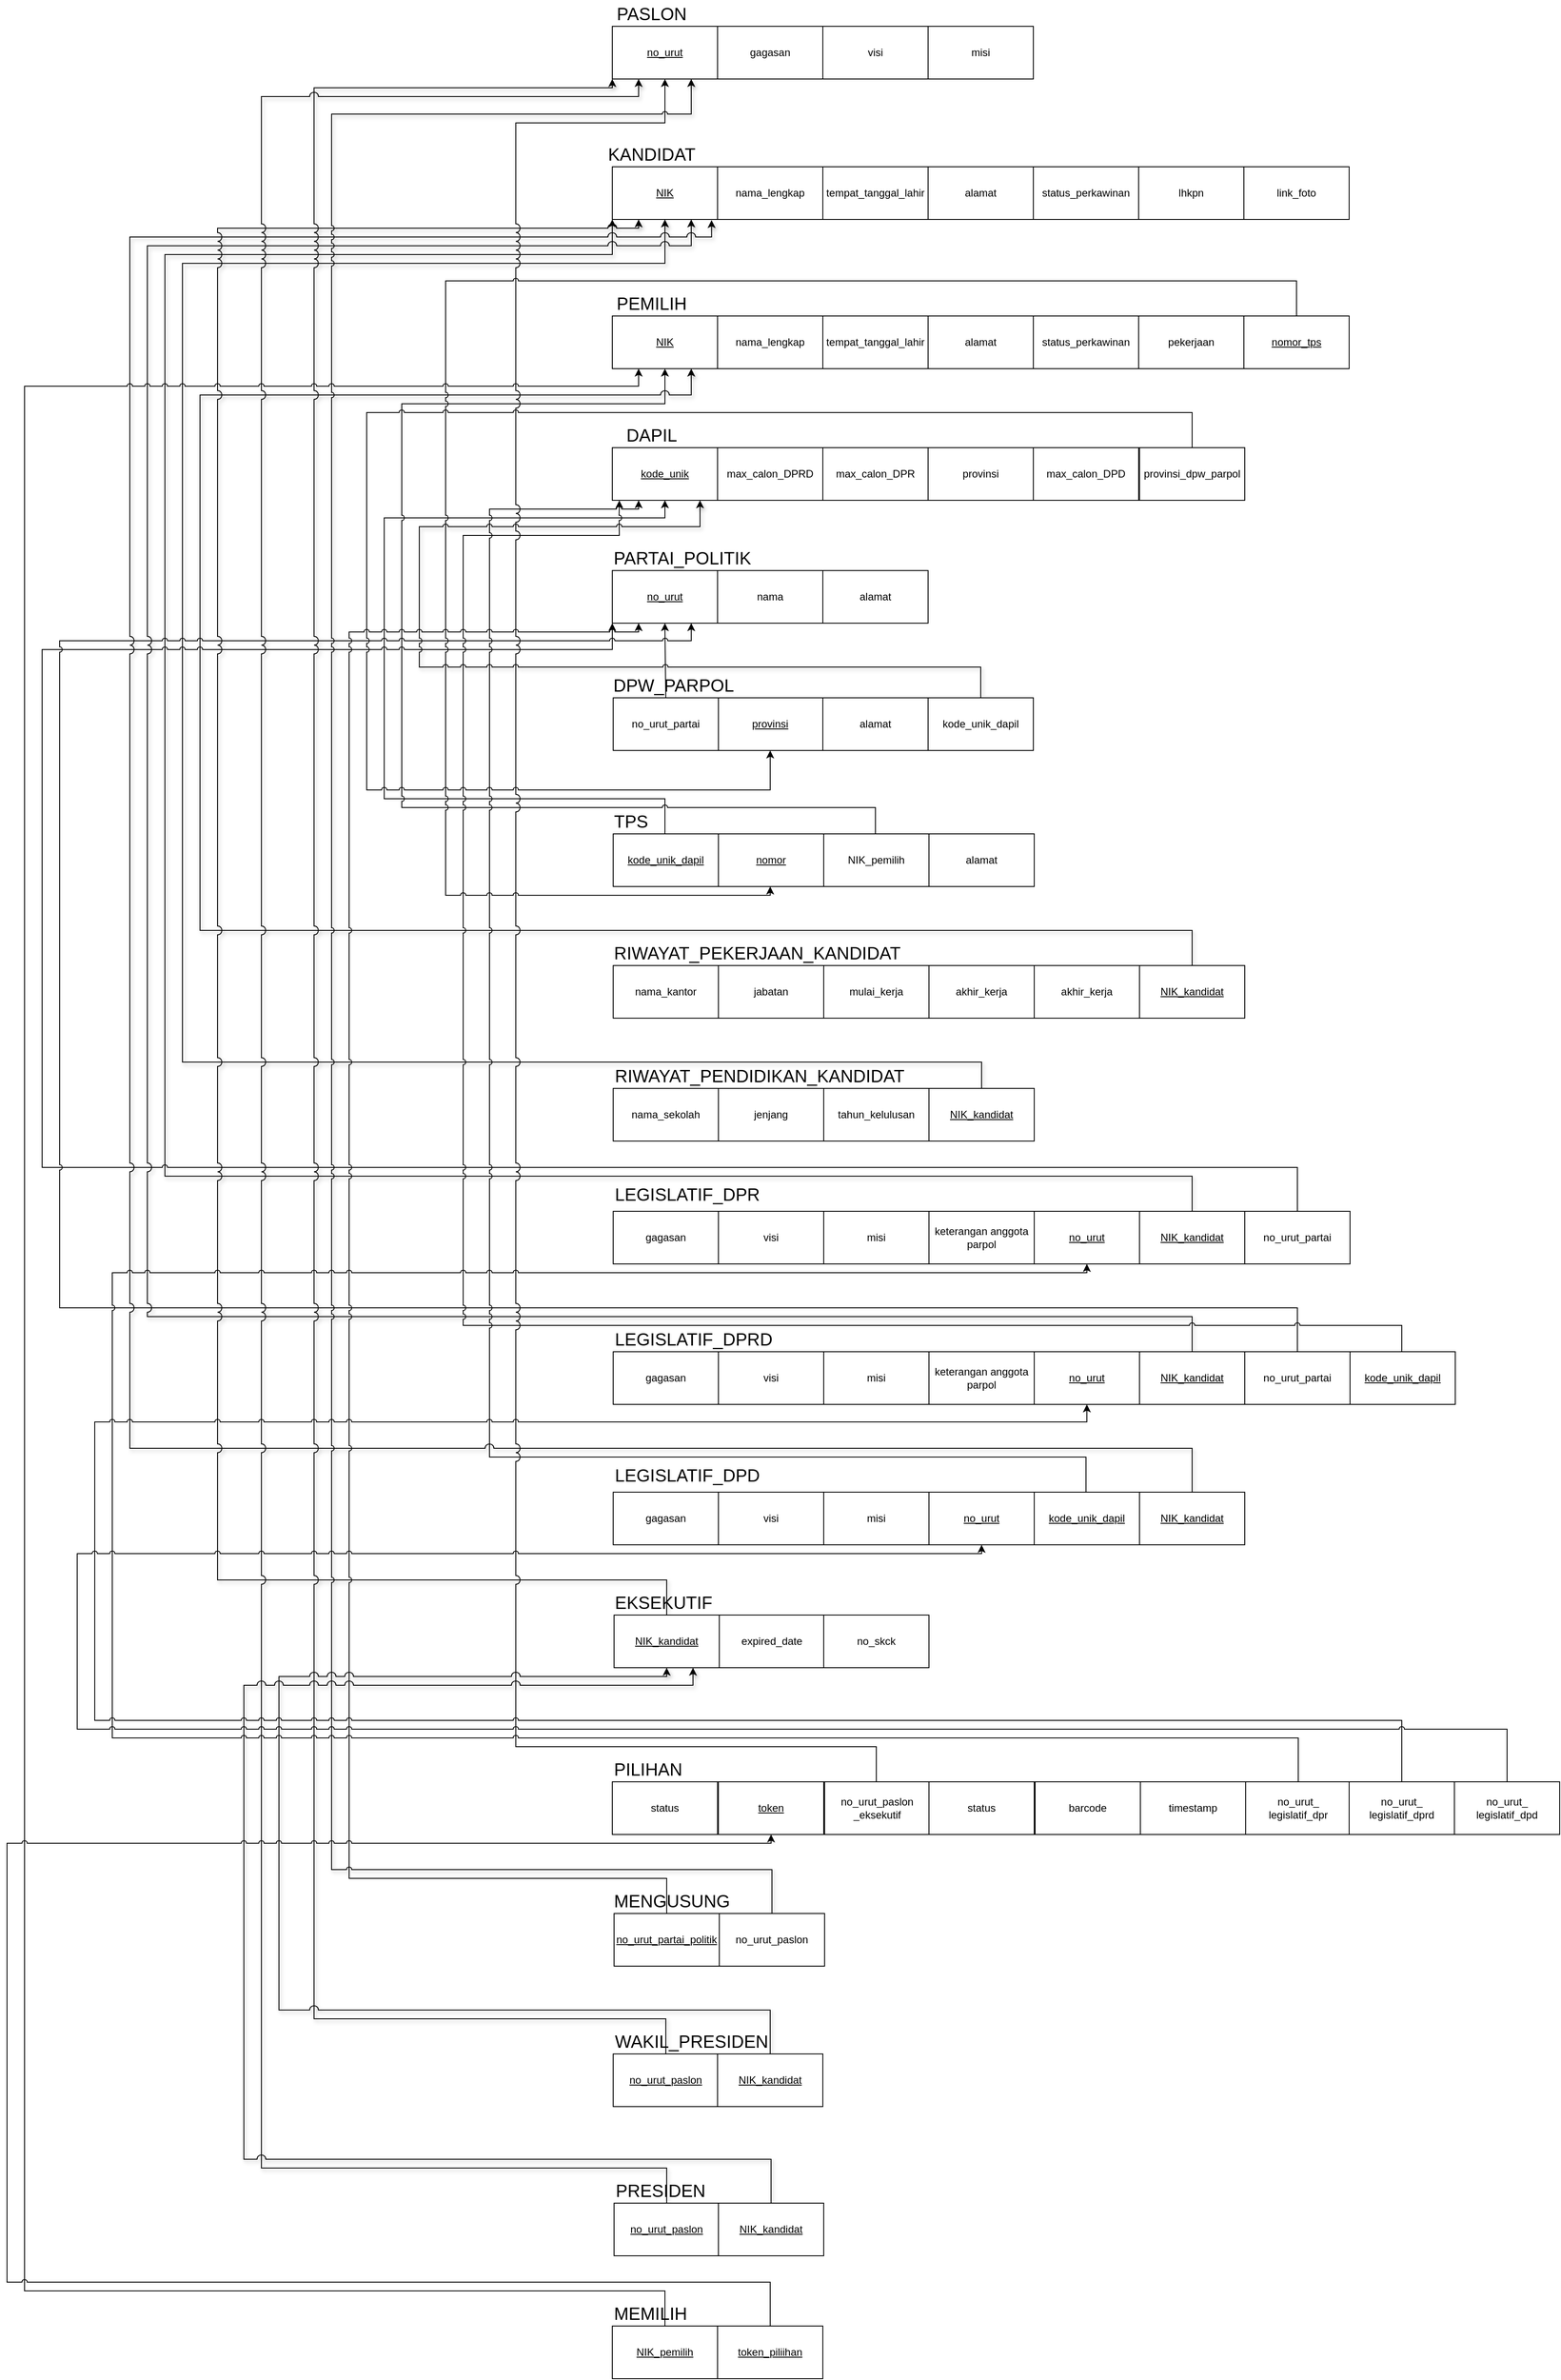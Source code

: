 <mxfile version="24.0.5" type="github">
  <diagram name="Page-1" id="29IbZUK5nLMqWAKEhT4y">
    <mxGraphModel dx="3760" dy="2616" grid="1" gridSize="10" guides="1" tooltips="1" connect="1" arrows="1" fold="1" page="1" pageScale="1" pageWidth="827" pageHeight="1169" math="0" shadow="0">
      <root>
        <mxCell id="0" />
        <mxCell id="1" parent="0" />
        <mxCell id="_uWPzjZglegu2zwNNhxl-1" value="no_urut" style="rounded=0;whiteSpace=wrap;html=1;fontStyle=4" parent="1" vertex="1">
          <mxGeometry x="70" y="-20" width="120" height="60" as="geometry" />
        </mxCell>
        <mxCell id="_uWPzjZglegu2zwNNhxl-2" value="gagasan" style="rounded=0;whiteSpace=wrap;html=1;" parent="1" vertex="1">
          <mxGeometry x="190" y="-20" width="120" height="60" as="geometry" />
        </mxCell>
        <mxCell id="_uWPzjZglegu2zwNNhxl-3" value="visi" style="rounded=0;whiteSpace=wrap;html=1;" parent="1" vertex="1">
          <mxGeometry x="310" y="-20" width="120" height="60" as="geometry" />
        </mxCell>
        <mxCell id="_uWPzjZglegu2zwNNhxl-4" value="misi" style="rounded=0;whiteSpace=wrap;html=1;" parent="1" vertex="1">
          <mxGeometry x="430" y="-20" width="120" height="60" as="geometry" />
        </mxCell>
        <mxCell id="_uWPzjZglegu2zwNNhxl-5" value="PASLON" style="text;html=1;align=center;verticalAlign=middle;whiteSpace=wrap;rounded=0;fontSize=20;" parent="1" vertex="1">
          <mxGeometry x="60" y="-50" width="110" height="30" as="geometry" />
        </mxCell>
        <mxCell id="_uWPzjZglegu2zwNNhxl-7" value="NIK" style="rounded=0;whiteSpace=wrap;html=1;fontStyle=4" parent="1" vertex="1">
          <mxGeometry x="70" y="140" width="120" height="60" as="geometry" />
        </mxCell>
        <mxCell id="_uWPzjZglegu2zwNNhxl-8" value="nama_lengkap" style="rounded=0;whiteSpace=wrap;html=1;" parent="1" vertex="1">
          <mxGeometry x="190" y="140" width="120" height="60" as="geometry" />
        </mxCell>
        <mxCell id="_uWPzjZglegu2zwNNhxl-9" value="tempat_tanggal_lahir" style="rounded=0;whiteSpace=wrap;html=1;" parent="1" vertex="1">
          <mxGeometry x="310" y="140" width="120" height="60" as="geometry" />
        </mxCell>
        <mxCell id="_uWPzjZglegu2zwNNhxl-10" value="alamat" style="rounded=0;whiteSpace=wrap;html=1;" parent="1" vertex="1">
          <mxGeometry x="430" y="140" width="120" height="60" as="geometry" />
        </mxCell>
        <mxCell id="_uWPzjZglegu2zwNNhxl-11" value="status_perkawinan" style="rounded=0;whiteSpace=wrap;html=1;" parent="1" vertex="1">
          <mxGeometry x="550" y="140" width="120" height="60" as="geometry" />
        </mxCell>
        <mxCell id="_uWPzjZglegu2zwNNhxl-12" value="lhkpn" style="rounded=0;whiteSpace=wrap;html=1;" parent="1" vertex="1">
          <mxGeometry x="670" y="140" width="120" height="60" as="geometry" />
        </mxCell>
        <mxCell id="_uWPzjZglegu2zwNNhxl-13" value="link_foto" style="rounded=0;whiteSpace=wrap;html=1;" parent="1" vertex="1">
          <mxGeometry x="790" y="140" width="120" height="60" as="geometry" />
        </mxCell>
        <mxCell id="_uWPzjZglegu2zwNNhxl-14" value="NIK" style="rounded=0;whiteSpace=wrap;html=1;fontStyle=4" parent="1" vertex="1">
          <mxGeometry x="70" y="310" width="120" height="60" as="geometry" />
        </mxCell>
        <mxCell id="_uWPzjZglegu2zwNNhxl-15" value="KANDIDAT" style="text;html=1;align=center;verticalAlign=middle;whiteSpace=wrap;rounded=0;fontSize=20;" parent="1" vertex="1">
          <mxGeometry x="70" y="110" width="90" height="30" as="geometry" />
        </mxCell>
        <mxCell id="_uWPzjZglegu2zwNNhxl-16" value="nama_lengkap" style="rounded=0;whiteSpace=wrap;html=1;" parent="1" vertex="1">
          <mxGeometry x="190" y="310" width="120" height="60" as="geometry" />
        </mxCell>
        <mxCell id="_uWPzjZglegu2zwNNhxl-18" value="tempat_tanggal_lahir" style="rounded=0;whiteSpace=wrap;html=1;" parent="1" vertex="1">
          <mxGeometry x="310" y="310" width="120" height="60" as="geometry" />
        </mxCell>
        <mxCell id="_uWPzjZglegu2zwNNhxl-19" value="alamat" style="rounded=0;whiteSpace=wrap;html=1;" parent="1" vertex="1">
          <mxGeometry x="430" y="310" width="120" height="60" as="geometry" />
        </mxCell>
        <mxCell id="_uWPzjZglegu2zwNNhxl-20" value="status_perkawinan" style="rounded=0;whiteSpace=wrap;html=1;" parent="1" vertex="1">
          <mxGeometry x="550" y="310" width="120" height="60" as="geometry" />
        </mxCell>
        <mxCell id="_uWPzjZglegu2zwNNhxl-21" value="pekerjaan" style="rounded=0;whiteSpace=wrap;html=1;" parent="1" vertex="1">
          <mxGeometry x="670" y="310" width="120" height="60" as="geometry" />
        </mxCell>
        <mxCell id="_uWPzjZglegu2zwNNhxl-22" value="max_calon_DPD" style="rounded=0;whiteSpace=wrap;html=1;" parent="1" vertex="1">
          <mxGeometry x="550" y="460" width="120" height="60" as="geometry" />
        </mxCell>
        <mxCell id="_uWPzjZglegu2zwNNhxl-23" value="PEMILIH" style="text;html=1;align=center;verticalAlign=middle;whiteSpace=wrap;rounded=0;fontSize=20;" parent="1" vertex="1">
          <mxGeometry x="70" y="280" width="90" height="30" as="geometry" />
        </mxCell>
        <mxCell id="_uWPzjZglegu2zwNNhxl-24" value="max_calon_DPRD" style="rounded=0;whiteSpace=wrap;html=1;" parent="1" vertex="1">
          <mxGeometry x="190" y="460" width="120" height="60" as="geometry" />
        </mxCell>
        <mxCell id="_uWPzjZglegu2zwNNhxl-25" value="max_calon_DPR" style="rounded=0;whiteSpace=wrap;html=1;" parent="1" vertex="1">
          <mxGeometry x="310" y="460" width="120" height="60" as="geometry" />
        </mxCell>
        <mxCell id="_uWPzjZglegu2zwNNhxl-26" value="provinsi" style="rounded=0;whiteSpace=wrap;html=1;" parent="1" vertex="1">
          <mxGeometry x="430" y="460" width="120" height="60" as="geometry" />
        </mxCell>
        <mxCell id="_uWPzjZglegu2zwNNhxl-27" value="kode_unik" style="rounded=0;whiteSpace=wrap;html=1;fontStyle=4" parent="1" vertex="1">
          <mxGeometry x="70" y="460" width="120" height="60" as="geometry" />
        </mxCell>
        <mxCell id="_uWPzjZglegu2zwNNhxl-28" value="DAPIL" style="text;html=1;align=center;verticalAlign=middle;whiteSpace=wrap;rounded=0;fontSize=20;" parent="1" vertex="1">
          <mxGeometry x="70" y="430" width="90" height="30" as="geometry" />
        </mxCell>
        <mxCell id="_uWPzjZglegu2zwNNhxl-29" value="no_urut" style="rounded=0;whiteSpace=wrap;html=1;fontStyle=4" parent="1" vertex="1">
          <mxGeometry x="70" y="600" width="120" height="60" as="geometry" />
        </mxCell>
        <mxCell id="_uWPzjZglegu2zwNNhxl-30" value="nama" style="rounded=0;whiteSpace=wrap;html=1;" parent="1" vertex="1">
          <mxGeometry x="190" y="600" width="120" height="60" as="geometry" />
        </mxCell>
        <mxCell id="_uWPzjZglegu2zwNNhxl-31" value="alamat" style="rounded=0;whiteSpace=wrap;html=1;" parent="1" vertex="1">
          <mxGeometry x="310" y="600" width="120" height="60" as="geometry" />
        </mxCell>
        <mxCell id="_uWPzjZglegu2zwNNhxl-32" value="PARTAI_POLITIK" style="text;html=1;align=center;verticalAlign=middle;whiteSpace=wrap;rounded=0;fontSize=20;" parent="1" vertex="1">
          <mxGeometry x="70" y="570" width="160" height="30" as="geometry" />
        </mxCell>
        <mxCell id="_uWPzjZglegu2zwNNhxl-36" value="provinsi" style="rounded=0;whiteSpace=wrap;html=1;fontStyle=4" parent="1" vertex="1">
          <mxGeometry x="190" y="745" width="120" height="60" as="geometry" />
        </mxCell>
        <mxCell id="12" style="edgeStyle=orthogonalEdgeStyle;rounded=0;jumpStyle=arc;html=1;entryX=0.5;entryY=1;entryDx=0;entryDy=0;" parent="1" source="_uWPzjZglegu2zwNNhxl-37" target="_uWPzjZglegu2zwNNhxl-29" edge="1">
          <mxGeometry relative="1" as="geometry" />
        </mxCell>
        <mxCell id="_uWPzjZglegu2zwNNhxl-37" value="no_urut_partai" style="rounded=0;whiteSpace=wrap;html=1;fontStyle=0" parent="1" vertex="1">
          <mxGeometry x="71" y="745" width="120" height="60" as="geometry" />
        </mxCell>
        <mxCell id="_uWPzjZglegu2zwNNhxl-38" value="alamat" style="rounded=0;whiteSpace=wrap;html=1;" parent="1" vertex="1">
          <mxGeometry x="310" y="745" width="120" height="60" as="geometry" />
        </mxCell>
        <mxCell id="_uWPzjZglegu2zwNNhxl-39" value="DPW_PARPOL" style="text;html=1;align=center;verticalAlign=middle;whiteSpace=wrap;rounded=0;fontSize=20;" parent="1" vertex="1">
          <mxGeometry x="60" y="715" width="160" height="30" as="geometry" />
        </mxCell>
        <mxCell id="_uWPzjZglegu2zwNNhxl-40" value="alamat" style="rounded=0;whiteSpace=wrap;html=1;" parent="1" vertex="1">
          <mxGeometry x="431" y="900" width="120" height="60" as="geometry" />
        </mxCell>
        <mxCell id="_uWPzjZglegu2zwNNhxl-41" value="nomor" style="rounded=0;whiteSpace=wrap;html=1;fontStyle=4" parent="1" vertex="1">
          <mxGeometry x="191" y="900" width="120" height="60" as="geometry" />
        </mxCell>
        <mxCell id="16" style="edgeStyle=orthogonalEdgeStyle;rounded=0;jumpStyle=arc;html=1;entryX=0.5;entryY=1;entryDx=0;entryDy=0;" parent="1" source="_uWPzjZglegu2zwNNhxl-42" target="_uWPzjZglegu2zwNNhxl-27" edge="1">
          <mxGeometry relative="1" as="geometry">
            <Array as="points">
              <mxPoint x="130" y="860" />
              <mxPoint x="-190" y="860" />
              <mxPoint x="-190" y="540" />
              <mxPoint x="130" y="540" />
            </Array>
          </mxGeometry>
        </mxCell>
        <mxCell id="_uWPzjZglegu2zwNNhxl-42" value="kode_unik_dapil" style="rounded=0;whiteSpace=wrap;html=1;fontStyle=4" parent="1" vertex="1">
          <mxGeometry x="71" y="900" width="120" height="60" as="geometry" />
        </mxCell>
        <mxCell id="_uWPzjZglegu2zwNNhxl-43" value="TPS" style="text;html=1;align=left;verticalAlign=middle;whiteSpace=wrap;rounded=0;fontSize=20;" parent="1" vertex="1">
          <mxGeometry x="70" y="870" width="50" height="30" as="geometry" />
        </mxCell>
        <mxCell id="13" style="edgeStyle=orthogonalEdgeStyle;rounded=0;jumpStyle=arc;html=1;entryX=0.5;entryY=1;entryDx=0;entryDy=0;" parent="1" source="_uWPzjZglegu2zwNNhxl-44" target="_uWPzjZglegu2zwNNhxl-14" edge="1">
          <mxGeometry relative="1" as="geometry">
            <Array as="points">
              <mxPoint x="370" y="870" />
              <mxPoint x="-170" y="870" />
              <mxPoint x="-170" y="410" />
              <mxPoint x="130" y="410" />
            </Array>
          </mxGeometry>
        </mxCell>
        <mxCell id="_uWPzjZglegu2zwNNhxl-44" value="NIK_pemilih" style="rounded=0;whiteSpace=wrap;html=1;fontStyle=0" parent="1" vertex="1">
          <mxGeometry x="311" y="900" width="120" height="60" as="geometry" />
        </mxCell>
        <mxCell id="_uWPzjZglegu2zwNNhxl-45" value="nama_kantor" style="rounded=0;whiteSpace=wrap;html=1;fontStyle=0" parent="1" vertex="1">
          <mxGeometry x="71" y="1050" width="120" height="60" as="geometry" />
        </mxCell>
        <mxCell id="_uWPzjZglegu2zwNNhxl-46" value="jabatan" style="rounded=0;whiteSpace=wrap;html=1;fontStyle=0" parent="1" vertex="1">
          <mxGeometry x="191" y="1050" width="120" height="60" as="geometry" />
        </mxCell>
        <mxCell id="_uWPzjZglegu2zwNNhxl-47" value="mulai_kerja" style="rounded=0;whiteSpace=wrap;html=1;fontStyle=0" parent="1" vertex="1">
          <mxGeometry x="311" y="1050" width="120" height="60" as="geometry" />
        </mxCell>
        <mxCell id="_uWPzjZglegu2zwNNhxl-48" value="akhir_kerja" style="rounded=0;whiteSpace=wrap;html=1;fontStyle=0" parent="1" vertex="1">
          <mxGeometry x="431" y="1050" width="120" height="60" as="geometry" />
        </mxCell>
        <mxCell id="_uWPzjZglegu2zwNNhxl-50" value="RIWAYAT_PEKERJAAN_KANDIDAT" style="text;html=1;align=left;verticalAlign=middle;whiteSpace=wrap;rounded=0;fontSize=20;" parent="1" vertex="1">
          <mxGeometry x="70" y="1020" width="330" height="30" as="geometry" />
        </mxCell>
        <mxCell id="_uWPzjZglegu2zwNNhxl-51" value="akhir_kerja" style="rounded=0;whiteSpace=wrap;html=1;fontStyle=0" parent="1" vertex="1">
          <mxGeometry x="551" y="1050" width="120" height="60" as="geometry" />
        </mxCell>
        <mxCell id="37" style="edgeStyle=orthogonalEdgeStyle;rounded=0;jumpStyle=arc;jumpSize=10;html=1;entryX=0.75;entryY=1;entryDx=0;entryDy=0;shadow=1;" parent="1" source="_uWPzjZglegu2zwNNhxl-52" target="_uWPzjZglegu2zwNNhxl-14" edge="1">
          <mxGeometry relative="1" as="geometry">
            <Array as="points">
              <mxPoint x="731" y="1010" />
              <mxPoint x="-400" y="1010" />
              <mxPoint x="-400" y="400" />
              <mxPoint x="160" y="400" />
            </Array>
          </mxGeometry>
        </mxCell>
        <mxCell id="_uWPzjZglegu2zwNNhxl-52" value="NIK_kandidat" style="rounded=0;whiteSpace=wrap;html=1;fontStyle=4" parent="1" vertex="1">
          <mxGeometry x="671" y="1050" width="120" height="60" as="geometry" />
        </mxCell>
        <mxCell id="_uWPzjZglegu2zwNNhxl-53" value="nama_sekolah" style="rounded=0;whiteSpace=wrap;html=1;fontStyle=0" parent="1" vertex="1">
          <mxGeometry x="71" y="1190" width="120" height="60" as="geometry" />
        </mxCell>
        <mxCell id="_uWPzjZglegu2zwNNhxl-54" value="jenjang" style="rounded=0;whiteSpace=wrap;html=1;fontStyle=0" parent="1" vertex="1">
          <mxGeometry x="191" y="1190" width="120" height="60" as="geometry" />
        </mxCell>
        <mxCell id="_uWPzjZglegu2zwNNhxl-55" value="tahun_kelulusan" style="rounded=0;whiteSpace=wrap;html=1;fontStyle=0" parent="1" vertex="1">
          <mxGeometry x="311" y="1190" width="120" height="60" as="geometry" />
        </mxCell>
        <mxCell id="_uWPzjZglegu2zwNNhxl-56" value="RIWAYAT_PENDIDIKAN_KANDIDAT" style="text;html=1;align=left;verticalAlign=middle;whiteSpace=wrap;rounded=0;fontSize=20;" parent="1" vertex="1">
          <mxGeometry x="71" y="1160" width="330" height="30" as="geometry" />
        </mxCell>
        <mxCell id="38" style="edgeStyle=orthogonalEdgeStyle;rounded=0;jumpStyle=arc;jumpSize=10;html=1;entryX=0.5;entryY=1;entryDx=0;entryDy=0;shadow=1;" parent="1" source="_uWPzjZglegu2zwNNhxl-57" target="_uWPzjZglegu2zwNNhxl-7" edge="1">
          <mxGeometry relative="1" as="geometry">
            <Array as="points">
              <mxPoint x="491" y="1160" />
              <mxPoint x="-420" y="1160" />
              <mxPoint x="-420" y="250" />
              <mxPoint x="130" y="250" />
            </Array>
          </mxGeometry>
        </mxCell>
        <mxCell id="_uWPzjZglegu2zwNNhxl-57" value="NIK_kandidat" style="rounded=0;whiteSpace=wrap;html=1;fontStyle=4" parent="1" vertex="1">
          <mxGeometry x="431" y="1190" width="120" height="60" as="geometry" />
        </mxCell>
        <mxCell id="_uWPzjZglegu2zwNNhxl-58" value="gagasan" style="rounded=0;whiteSpace=wrap;html=1;fontStyle=0" parent="1" vertex="1">
          <mxGeometry x="71" y="1330" width="120" height="60" as="geometry" />
        </mxCell>
        <mxCell id="_uWPzjZglegu2zwNNhxl-59" value="LEGISLATIF_DPR" style="text;html=1;align=left;verticalAlign=middle;whiteSpace=wrap;rounded=0;fontSize=20;" parent="1" vertex="1">
          <mxGeometry x="71" y="1295" width="330" height="30" as="geometry" />
        </mxCell>
        <mxCell id="_uWPzjZglegu2zwNNhxl-60" value="visi" style="rounded=0;whiteSpace=wrap;html=1;fontStyle=0" parent="1" vertex="1">
          <mxGeometry x="191" y="1330" width="120" height="60" as="geometry" />
        </mxCell>
        <mxCell id="_uWPzjZglegu2zwNNhxl-61" value="misi" style="rounded=0;whiteSpace=wrap;html=1;fontStyle=0" parent="1" vertex="1">
          <mxGeometry x="311" y="1330" width="120" height="60" as="geometry" />
        </mxCell>
        <mxCell id="_uWPzjZglegu2zwNNhxl-62" value="keterangan anggota parpol" style="rounded=0;whiteSpace=wrap;html=1;fontStyle=0" parent="1" vertex="1">
          <mxGeometry x="431" y="1330" width="120" height="60" as="geometry" />
        </mxCell>
        <mxCell id="_uWPzjZglegu2zwNNhxl-63" value="no_urut" style="rounded=0;whiteSpace=wrap;html=1;fontStyle=4" parent="1" vertex="1">
          <mxGeometry x="551" y="1330" width="120" height="60" as="geometry" />
        </mxCell>
        <mxCell id="39" style="edgeStyle=orthogonalEdgeStyle;rounded=0;jumpStyle=arc;jumpSize=10;html=1;entryX=0;entryY=1;entryDx=0;entryDy=0;shadow=1;" parent="1" source="_uWPzjZglegu2zwNNhxl-64" target="_uWPzjZglegu2zwNNhxl-7" edge="1">
          <mxGeometry relative="1" as="geometry">
            <Array as="points">
              <mxPoint x="731" y="1290" />
              <mxPoint x="-440" y="1290" />
              <mxPoint x="-440" y="240" />
              <mxPoint x="70" y="240" />
            </Array>
          </mxGeometry>
        </mxCell>
        <mxCell id="_uWPzjZglegu2zwNNhxl-64" value="NIK_kandidat" style="rounded=0;whiteSpace=wrap;html=1;fontStyle=4" parent="1" vertex="1">
          <mxGeometry x="671" y="1330" width="120" height="60" as="geometry" />
        </mxCell>
        <mxCell id="52" style="edgeStyle=orthogonalEdgeStyle;rounded=0;jumpStyle=arc;html=1;entryX=0;entryY=1;entryDx=0;entryDy=0;" parent="1" source="_uWPzjZglegu2zwNNhxl-65" target="_uWPzjZglegu2zwNNhxl-29" edge="1">
          <mxGeometry relative="1" as="geometry">
            <Array as="points">
              <mxPoint x="851" y="1280" />
              <mxPoint x="-580" y="1280" />
              <mxPoint x="-580" y="690" />
              <mxPoint x="70" y="690" />
            </Array>
            <mxPoint x="130" y="660" as="targetPoint" />
          </mxGeometry>
        </mxCell>
        <mxCell id="_uWPzjZglegu2zwNNhxl-65" value="no_urut_partai" style="rounded=0;whiteSpace=wrap;html=1;fontStyle=0" parent="1" vertex="1">
          <mxGeometry x="791" y="1330" width="120" height="60" as="geometry" />
        </mxCell>
        <mxCell id="51" style="edgeStyle=orthogonalEdgeStyle;rounded=0;jumpStyle=arc;html=1;entryX=0.75;entryY=1;entryDx=0;entryDy=0;" parent="1" source="_uWPzjZglegu2zwNNhxl-74" target="_uWPzjZglegu2zwNNhxl-29" edge="1">
          <mxGeometry relative="1" as="geometry">
            <Array as="points">
              <mxPoint x="851" y="1440" />
              <mxPoint x="-560" y="1440" />
              <mxPoint x="-560" y="680" />
              <mxPoint x="160" y="680" />
            </Array>
          </mxGeometry>
        </mxCell>
        <mxCell id="_uWPzjZglegu2zwNNhxl-74" value="no_urut_partai" style="rounded=0;whiteSpace=wrap;html=1;fontStyle=0" parent="1" vertex="1">
          <mxGeometry x="791" y="1490" width="120" height="60" as="geometry" />
        </mxCell>
        <mxCell id="41" style="edgeStyle=orthogonalEdgeStyle;rounded=0;jumpStyle=arc;jumpSize=10;html=1;entryX=0.75;entryY=1;entryDx=0;entryDy=0;shadow=1;" parent="1" source="_uWPzjZglegu2zwNNhxl-75" target="_uWPzjZglegu2zwNNhxl-7" edge="1">
          <mxGeometry relative="1" as="geometry">
            <Array as="points">
              <mxPoint x="731" y="1450" />
              <mxPoint x="-460" y="1450" />
              <mxPoint x="-460" y="230" />
              <mxPoint x="160" y="230" />
            </Array>
          </mxGeometry>
        </mxCell>
        <mxCell id="_uWPzjZglegu2zwNNhxl-75" value="NIK_kandidat" style="rounded=0;whiteSpace=wrap;html=1;fontStyle=4" parent="1" vertex="1">
          <mxGeometry x="671" y="1490" width="120" height="60" as="geometry" />
        </mxCell>
        <mxCell id="_uWPzjZglegu2zwNNhxl-76" value="no_urut" style="rounded=0;whiteSpace=wrap;html=1;fontStyle=4" parent="1" vertex="1">
          <mxGeometry x="551" y="1490" width="120" height="60" as="geometry" />
        </mxCell>
        <mxCell id="_uWPzjZglegu2zwNNhxl-77" value="keterangan anggota parpol" style="rounded=0;whiteSpace=wrap;html=1;fontStyle=0" parent="1" vertex="1">
          <mxGeometry x="431" y="1490" width="120" height="60" as="geometry" />
        </mxCell>
        <mxCell id="_uWPzjZglegu2zwNNhxl-78" value="misi" style="rounded=0;whiteSpace=wrap;html=1;fontStyle=0" parent="1" vertex="1">
          <mxGeometry x="311" y="1490" width="120" height="60" as="geometry" />
        </mxCell>
        <mxCell id="_uWPzjZglegu2zwNNhxl-79" value="visi" style="rounded=0;whiteSpace=wrap;html=1;fontStyle=0" parent="1" vertex="1">
          <mxGeometry x="191" y="1490" width="120" height="60" as="geometry" />
        </mxCell>
        <mxCell id="_uWPzjZglegu2zwNNhxl-80" value="gagasan" style="rounded=0;whiteSpace=wrap;html=1;fontStyle=0" parent="1" vertex="1">
          <mxGeometry x="71" y="1490" width="120" height="60" as="geometry" />
        </mxCell>
        <mxCell id="_uWPzjZglegu2zwNNhxl-81" value="LEGISLATIF_DPRD" style="text;html=1;align=left;verticalAlign=middle;whiteSpace=wrap;rounded=0;fontSize=20;" parent="1" vertex="1">
          <mxGeometry x="71" y="1460" width="330" height="30" as="geometry" />
        </mxCell>
        <mxCell id="7" style="edgeStyle=orthogonalEdgeStyle;rounded=0;jumpStyle=arc;html=1;entryX=0.063;entryY=1.001;entryDx=0;entryDy=0;entryPerimeter=0;" parent="1" source="_uWPzjZglegu2zwNNhxl-82" target="_uWPzjZglegu2zwNNhxl-27" edge="1">
          <mxGeometry relative="1" as="geometry">
            <Array as="points">
              <mxPoint x="970" y="1460" />
              <mxPoint x="-100" y="1460" />
              <mxPoint x="-100" y="560" />
              <mxPoint x="78" y="560" />
              <mxPoint x="78" y="520" />
            </Array>
          </mxGeometry>
        </mxCell>
        <mxCell id="_uWPzjZglegu2zwNNhxl-82" value="kode_unik_dapil" style="rounded=0;whiteSpace=wrap;html=1;fontStyle=4" parent="1" vertex="1">
          <mxGeometry x="911" y="1490" width="120" height="60" as="geometry" />
        </mxCell>
        <mxCell id="_uWPzjZglegu2zwNNhxl-83" value="LEGISLATIF_DPD" style="text;html=1;align=left;verticalAlign=middle;whiteSpace=wrap;rounded=0;fontSize=20;" parent="1" vertex="1">
          <mxGeometry x="71" y="1615" width="330" height="30" as="geometry" />
        </mxCell>
        <mxCell id="_uWPzjZglegu2zwNNhxl-85" value="gagasan" style="rounded=0;whiteSpace=wrap;html=1;fontStyle=0" parent="1" vertex="1">
          <mxGeometry x="71" y="1650" width="120" height="60" as="geometry" />
        </mxCell>
        <mxCell id="_uWPzjZglegu2zwNNhxl-88" value="visi" style="rounded=0;whiteSpace=wrap;html=1;fontStyle=0" parent="1" vertex="1">
          <mxGeometry x="191" y="1650" width="120" height="60" as="geometry" />
        </mxCell>
        <mxCell id="_uWPzjZglegu2zwNNhxl-90" value="misi" style="rounded=0;whiteSpace=wrap;html=1;fontStyle=0" parent="1" vertex="1">
          <mxGeometry x="311" y="1650" width="120" height="60" as="geometry" />
        </mxCell>
        <mxCell id="_uWPzjZglegu2zwNNhxl-91" value="no_urut" style="rounded=0;whiteSpace=wrap;html=1;fontStyle=4" parent="1" vertex="1">
          <mxGeometry x="431" y="1650" width="120" height="60" as="geometry" />
        </mxCell>
        <mxCell id="6" style="edgeStyle=orthogonalEdgeStyle;rounded=0;html=1;entryX=0.25;entryY=1;entryDx=0;entryDy=0;jumpStyle=arc;" parent="1" source="_uWPzjZglegu2zwNNhxl-92" target="_uWPzjZglegu2zwNNhxl-27" edge="1">
          <mxGeometry relative="1" as="geometry">
            <Array as="points">
              <mxPoint x="610" y="1610" />
              <mxPoint x="-70" y="1610" />
              <mxPoint x="-70" y="530" />
              <mxPoint x="100" y="530" />
            </Array>
          </mxGeometry>
        </mxCell>
        <mxCell id="_uWPzjZglegu2zwNNhxl-92" value="kode_unik_dapil" style="rounded=0;whiteSpace=wrap;html=1;fontStyle=4" parent="1" vertex="1">
          <mxGeometry x="551" y="1650" width="120" height="60" as="geometry" />
        </mxCell>
        <mxCell id="43" style="edgeStyle=orthogonalEdgeStyle;rounded=0;jumpStyle=arc;jumpSize=10;html=1;entryX=0.943;entryY=1.013;entryDx=0;entryDy=0;shadow=1;entryPerimeter=0;" parent="1" source="_uWPzjZglegu2zwNNhxl-95" target="_uWPzjZglegu2zwNNhxl-7" edge="1">
          <mxGeometry relative="1" as="geometry">
            <Array as="points">
              <mxPoint x="731" y="1600" />
              <mxPoint x="-480" y="1600" />
              <mxPoint x="-480" y="220" />
              <mxPoint x="183" y="220" />
            </Array>
          </mxGeometry>
        </mxCell>
        <mxCell id="_uWPzjZglegu2zwNNhxl-95" value="NIK_kandidat" style="rounded=0;whiteSpace=wrap;html=1;fontStyle=4" parent="1" vertex="1">
          <mxGeometry x="671" y="1650" width="120" height="60" as="geometry" />
        </mxCell>
        <mxCell id="36" style="edgeStyle=orthogonalEdgeStyle;rounded=0;jumpStyle=arc;jumpSize=10;html=1;entryX=0.25;entryY=1;entryDx=0;entryDy=0;shadow=1;" parent="1" source="_uWPzjZglegu2zwNNhxl-96" target="_uWPzjZglegu2zwNNhxl-7" edge="1">
          <mxGeometry relative="1" as="geometry">
            <Array as="points">
              <mxPoint x="132" y="1750" />
              <mxPoint x="-380" y="1750" />
              <mxPoint x="-380" y="210" />
              <mxPoint x="100" y="210" />
            </Array>
          </mxGeometry>
        </mxCell>
        <mxCell id="_uWPzjZglegu2zwNNhxl-96" value="NIK_kandidat" style="rounded=0;whiteSpace=wrap;html=1;fontStyle=4" parent="1" vertex="1">
          <mxGeometry x="72" y="1790" width="120" height="60" as="geometry" />
        </mxCell>
        <mxCell id="_uWPzjZglegu2zwNNhxl-97" value="expired_date" style="rounded=0;whiteSpace=wrap;html=1;fontStyle=0" parent="1" vertex="1">
          <mxGeometry x="192" y="1790" width="120" height="60" as="geometry" />
        </mxCell>
        <mxCell id="_uWPzjZglegu2zwNNhxl-99" style="edgeStyle=orthogonalEdgeStyle;rounded=0;orthogonalLoop=1;jettySize=auto;html=1;exitX=0.75;exitY=1;exitDx=0;exitDy=0;entryX=0.658;entryY=0.833;entryDx=0;entryDy=0;entryPerimeter=0;" parent="1" source="_uWPzjZglegu2zwNNhxl-100" target="_uWPzjZglegu2zwNNhxl-100" edge="1">
          <mxGeometry relative="1" as="geometry" />
        </mxCell>
        <mxCell id="_uWPzjZglegu2zwNNhxl-100" value="no_skck" style="rounded=0;whiteSpace=wrap;html=1;fontStyle=0" parent="1" vertex="1">
          <mxGeometry x="311" y="1790" width="120" height="60" as="geometry" />
        </mxCell>
        <mxCell id="_uWPzjZglegu2zwNNhxl-101" value="EKSEKUTIF" style="text;html=1;align=left;verticalAlign=middle;whiteSpace=wrap;rounded=0;fontSize=20;" parent="1" vertex="1">
          <mxGeometry x="71" y="1760" width="29" height="30" as="geometry" />
        </mxCell>
        <mxCell id="_uWPzjZglegu2zwNNhxl-103" value="token" style="rounded=0;whiteSpace=wrap;html=1;fontStyle=4" parent="1" vertex="1">
          <mxGeometry x="191" y="1980" width="120" height="60" as="geometry" />
        </mxCell>
        <mxCell id="5" style="edgeStyle=orthogonalEdgeStyle;rounded=0;html=1;entryX=0.5;entryY=1;entryDx=0;entryDy=0;jumpStyle=arc;jumpSize=10;" parent="1" source="_uWPzjZglegu2zwNNhxl-104" target="_uWPzjZglegu2zwNNhxl-1" edge="1">
          <mxGeometry relative="1" as="geometry">
            <Array as="points">
              <mxPoint x="371" y="1940" />
              <mxPoint x="-40" y="1940" />
              <mxPoint x="-40" y="90" />
              <mxPoint x="130" y="90" />
            </Array>
          </mxGeometry>
        </mxCell>
        <mxCell id="_uWPzjZglegu2zwNNhxl-104" value="no_urut_paslon&lt;br&gt;_eksekutif" style="rounded=0;whiteSpace=wrap;html=1;fontStyle=0" parent="1" vertex="1">
          <mxGeometry x="312" y="1980" width="120" height="60" as="geometry" />
        </mxCell>
        <mxCell id="_uWPzjZglegu2zwNNhxl-105" value="status" style="rounded=0;whiteSpace=wrap;html=1;fontStyle=0" parent="1" vertex="1">
          <mxGeometry x="70" y="1980" width="120" height="60" as="geometry" />
        </mxCell>
        <mxCell id="_uWPzjZglegu2zwNNhxl-106" value="barcode" style="rounded=0;whiteSpace=wrap;html=1;fontStyle=0" parent="1" vertex="1">
          <mxGeometry x="552" y="1980" width="120" height="60" as="geometry" />
        </mxCell>
        <mxCell id="_uWPzjZglegu2zwNNhxl-107" value="PILIHAN" style="text;html=1;align=left;verticalAlign=middle;whiteSpace=wrap;rounded=0;fontSize=20;" parent="1" vertex="1">
          <mxGeometry x="70" y="1950" width="230" height="30" as="geometry" />
        </mxCell>
        <mxCell id="_uWPzjZglegu2zwNNhxl-109" value="timestamp" style="rounded=0;whiteSpace=wrap;html=1;fontStyle=0" parent="1" vertex="1">
          <mxGeometry x="672" y="1980" width="120" height="60" as="geometry" />
        </mxCell>
        <mxCell id="9" style="edgeStyle=orthogonalEdgeStyle;rounded=0;jumpStyle=arc;html=1;" parent="1" source="8" edge="1">
          <mxGeometry relative="1" as="geometry">
            <mxPoint x="250" y="960" as="targetPoint" />
            <Array as="points">
              <mxPoint x="850" y="270" />
              <mxPoint x="-120" y="270" />
              <mxPoint x="-120" y="970" />
              <mxPoint x="250" y="970" />
            </Array>
          </mxGeometry>
        </mxCell>
        <mxCell id="8" value="nomor_tps" style="rounded=0;whiteSpace=wrap;html=1;fontStyle=4" parent="1" vertex="1">
          <mxGeometry x="790" y="310" width="120" height="60" as="geometry" />
        </mxCell>
        <mxCell id="11" style="edgeStyle=orthogonalEdgeStyle;rounded=0;jumpStyle=arc;html=1;shadow=1;" parent="1" source="10" target="_uWPzjZglegu2zwNNhxl-27" edge="1">
          <mxGeometry relative="1" as="geometry">
            <Array as="points">
              <mxPoint x="490" y="710" />
              <mxPoint x="-150" y="710" />
              <mxPoint x="-150" y="550" />
              <mxPoint x="170" y="550" />
            </Array>
          </mxGeometry>
        </mxCell>
        <mxCell id="10" value="kode_unik_dapil" style="rounded=0;whiteSpace=wrap;html=1;fontStyle=0" parent="1" vertex="1">
          <mxGeometry x="430" y="745" width="120" height="60" as="geometry" />
        </mxCell>
        <mxCell id="18" style="edgeStyle=orthogonalEdgeStyle;rounded=0;jumpStyle=arc;html=1;entryX=0.5;entryY=1;entryDx=0;entryDy=0;" parent="1" source="17" target="_uWPzjZglegu2zwNNhxl-36" edge="1">
          <mxGeometry relative="1" as="geometry">
            <Array as="points">
              <mxPoint x="731" y="420" />
              <mxPoint x="-210" y="420" />
              <mxPoint x="-210" y="850" />
              <mxPoint x="250" y="850" />
            </Array>
          </mxGeometry>
        </mxCell>
        <mxCell id="17" value="provinsi_dpw_parpol" style="rounded=0;whiteSpace=wrap;html=1;" parent="1" vertex="1">
          <mxGeometry x="671" y="460" width="120" height="60" as="geometry" />
        </mxCell>
        <mxCell id="23" style="edgeStyle=orthogonalEdgeStyle;rounded=0;jumpStyle=arc;html=1;entryX=0.25;entryY=1;entryDx=0;entryDy=0;" parent="1" source="20" target="_uWPzjZglegu2zwNNhxl-29" edge="1">
          <mxGeometry relative="1" as="geometry">
            <Array as="points">
              <mxPoint x="132" y="2090" />
              <mxPoint x="-230" y="2090" />
              <mxPoint x="-230" y="670" />
              <mxPoint x="100" y="670" />
            </Array>
          </mxGeometry>
        </mxCell>
        <mxCell id="20" value="no_urut_partai_politik" style="rounded=0;whiteSpace=wrap;html=1;fontStyle=4" parent="1" vertex="1">
          <mxGeometry x="72" y="2130" width="120" height="60" as="geometry" />
        </mxCell>
        <mxCell id="21" value="MENGUSUNG" style="text;html=1;align=left;verticalAlign=middle;whiteSpace=wrap;rounded=0;fontSize=20;" parent="1" vertex="1">
          <mxGeometry x="70" y="2100" width="140" height="30" as="geometry" />
        </mxCell>
        <mxCell id="24" style="edgeStyle=orthogonalEdgeStyle;rounded=0;jumpStyle=arc;html=1;entryX=0.75;entryY=1;entryDx=0;entryDy=0;shadow=1;" parent="1" source="22" target="_uWPzjZglegu2zwNNhxl-1" edge="1">
          <mxGeometry relative="1" as="geometry">
            <Array as="points">
              <mxPoint x="252" y="2080" />
              <mxPoint x="-250" y="2080" />
              <mxPoint x="-250" y="80" />
              <mxPoint x="160" y="80" />
            </Array>
          </mxGeometry>
        </mxCell>
        <mxCell id="22" value="no_urut_paslon" style="rounded=0;whiteSpace=wrap;html=1;fontStyle=0" parent="1" vertex="1">
          <mxGeometry x="192" y="2130" width="120" height="60" as="geometry" />
        </mxCell>
        <mxCell id="26" value="WAKIL_PRESIDEN" style="text;html=1;align=left;verticalAlign=middle;whiteSpace=wrap;rounded=0;fontSize=20;" parent="1" vertex="1">
          <mxGeometry x="71" y="2260" width="39" height="30" as="geometry" />
        </mxCell>
        <mxCell id="32" style="edgeStyle=orthogonalEdgeStyle;rounded=0;jumpStyle=arc;jumpSize=10;html=1;entryX=0;entryY=1;entryDx=0;entryDy=0;shadow=1;" parent="1" source="27" target="_uWPzjZglegu2zwNNhxl-1" edge="1">
          <mxGeometry relative="1" as="geometry">
            <Array as="points">
              <mxPoint x="131" y="2250" />
              <mxPoint x="-270" y="2250" />
              <mxPoint x="-270" y="50" />
              <mxPoint x="70" y="50" />
            </Array>
          </mxGeometry>
        </mxCell>
        <mxCell id="27" value="no_urut_paslon" style="rounded=0;whiteSpace=wrap;html=1;fontStyle=4" parent="1" vertex="1">
          <mxGeometry x="71" y="2290" width="120" height="60" as="geometry" />
        </mxCell>
        <mxCell id="33" style="edgeStyle=orthogonalEdgeStyle;rounded=0;jumpStyle=arc;jumpSize=10;html=1;entryX=0.5;entryY=1;entryDx=0;entryDy=0;shadow=1;" parent="1" source="28" target="_uWPzjZglegu2zwNNhxl-96" edge="1">
          <mxGeometry relative="1" as="geometry">
            <Array as="points">
              <mxPoint x="250" y="2240" />
              <mxPoint x="-310" y="2240" />
              <mxPoint x="-310" y="1860" />
              <mxPoint x="132" y="1860" />
            </Array>
          </mxGeometry>
        </mxCell>
        <mxCell id="28" value="NIK_kandidat" style="rounded=0;whiteSpace=wrap;html=1;fontStyle=4" parent="1" vertex="1">
          <mxGeometry x="190" y="2290" width="120" height="60" as="geometry" />
        </mxCell>
        <mxCell id="29" value="PRESIDEN" style="text;html=1;align=left;verticalAlign=middle;whiteSpace=wrap;rounded=0;fontSize=20;" parent="1" vertex="1">
          <mxGeometry x="72" y="2430" width="38" height="30" as="geometry" />
        </mxCell>
        <mxCell id="34" style="edgeStyle=orthogonalEdgeStyle;rounded=0;jumpStyle=arc;jumpSize=10;html=1;entryX=0.25;entryY=1;entryDx=0;entryDy=0;shadow=1;" parent="1" source="30" target="_uWPzjZglegu2zwNNhxl-1" edge="1">
          <mxGeometry relative="1" as="geometry">
            <Array as="points">
              <mxPoint x="132" y="2420" />
              <mxPoint x="-330" y="2420" />
              <mxPoint x="-330" y="60" />
              <mxPoint x="100" y="60" />
            </Array>
          </mxGeometry>
        </mxCell>
        <mxCell id="30" value="no_urut_paslon" style="rounded=0;whiteSpace=wrap;html=1;fontStyle=4" parent="1" vertex="1">
          <mxGeometry x="72" y="2460" width="120" height="60" as="geometry" />
        </mxCell>
        <mxCell id="35" style="edgeStyle=orthogonalEdgeStyle;rounded=0;jumpStyle=arc;jumpSize=10;html=1;shadow=1;entryX=0.75;entryY=1;entryDx=0;entryDy=0;" parent="1" source="31" target="_uWPzjZglegu2zwNNhxl-96" edge="1">
          <mxGeometry relative="1" as="geometry">
            <Array as="points">
              <mxPoint x="251" y="2410" />
              <mxPoint x="-350" y="2410" />
              <mxPoint x="-350" y="1870" />
              <mxPoint x="162" y="1870" />
            </Array>
            <mxPoint x="170" y="1860" as="targetPoint" />
          </mxGeometry>
        </mxCell>
        <mxCell id="31" value="NIK_kandidat" style="rounded=0;whiteSpace=wrap;html=1;fontStyle=4" parent="1" vertex="1">
          <mxGeometry x="191" y="2460" width="120" height="60" as="geometry" />
        </mxCell>
        <mxCell id="48" style="edgeStyle=orthogonalEdgeStyle;html=1;entryX=0.5;entryY=1;entryDx=0;entryDy=0;rounded=0;jumpStyle=arc;" parent="1" source="44" target="_uWPzjZglegu2zwNNhxl-63" edge="1">
          <mxGeometry relative="1" as="geometry">
            <Array as="points">
              <mxPoint x="852" y="1930" />
              <mxPoint x="-500" y="1930" />
              <mxPoint x="-500" y="1400" />
              <mxPoint x="611" y="1400" />
            </Array>
          </mxGeometry>
        </mxCell>
        <mxCell id="44" value="no_urut_&lt;br&gt;legislatif_dpr" style="rounded=0;whiteSpace=wrap;html=1;fontStyle=0" parent="1" vertex="1">
          <mxGeometry x="792" y="1980" width="120" height="60" as="geometry" />
        </mxCell>
        <mxCell id="49" style="edgeStyle=orthogonalEdgeStyle;rounded=0;html=1;entryX=0.5;entryY=1;entryDx=0;entryDy=0;jumpStyle=arc;" parent="1" source="45" target="_uWPzjZglegu2zwNNhxl-76" edge="1">
          <mxGeometry relative="1" as="geometry">
            <Array as="points">
              <mxPoint x="970" y="1910" />
              <mxPoint x="-520" y="1910" />
              <mxPoint x="-520" y="1570" />
              <mxPoint x="611" y="1570" />
            </Array>
          </mxGeometry>
        </mxCell>
        <mxCell id="45" value="no_urut_&lt;br&gt;legislatif_dprd" style="rounded=0;whiteSpace=wrap;html=1;fontStyle=0" parent="1" vertex="1">
          <mxGeometry x="910" y="1980" width="120" height="60" as="geometry" />
        </mxCell>
        <mxCell id="50" style="edgeStyle=orthogonalEdgeStyle;rounded=0;html=1;entryX=0.5;entryY=1;entryDx=0;entryDy=0;jumpStyle=arc;" parent="1" source="46" target="_uWPzjZglegu2zwNNhxl-91" edge="1">
          <mxGeometry relative="1" as="geometry">
            <Array as="points">
              <mxPoint x="1090" y="1920" />
              <mxPoint x="-540" y="1920" />
              <mxPoint x="-540" y="1720" />
              <mxPoint x="491" y="1720" />
            </Array>
          </mxGeometry>
        </mxCell>
        <mxCell id="46" value="no_urut_&lt;br&gt;legislatif_dpd" style="rounded=0;whiteSpace=wrap;html=1;fontStyle=0" parent="1" vertex="1">
          <mxGeometry x="1030" y="1980" width="120" height="60" as="geometry" />
        </mxCell>
        <mxCell id="54" value="MEMILIH" style="text;html=1;align=left;verticalAlign=middle;whiteSpace=wrap;rounded=0;fontSize=20;" parent="1" vertex="1">
          <mxGeometry x="70" y="2570" width="90" height="30" as="geometry" />
        </mxCell>
        <mxCell id="57" style="edgeStyle=orthogonalEdgeStyle;rounded=0;jumpStyle=arc;html=1;" parent="1" source="55" edge="1">
          <mxGeometry relative="1" as="geometry">
            <Array as="points">
              <mxPoint x="130" y="2560" />
              <mxPoint x="-600" y="2560" />
              <mxPoint x="-600" y="390" />
              <mxPoint x="100" y="390" />
            </Array>
            <mxPoint x="100" y="370" as="targetPoint" />
          </mxGeometry>
        </mxCell>
        <mxCell id="55" value="NIK_pemilih" style="rounded=0;whiteSpace=wrap;html=1;fontStyle=4" parent="1" vertex="1">
          <mxGeometry x="70" y="2600" width="120" height="60" as="geometry" />
        </mxCell>
        <mxCell id="58" style="edgeStyle=orthogonalEdgeStyle;rounded=0;jumpStyle=arc;html=1;entryX=0.5;entryY=1;entryDx=0;entryDy=0;" parent="1" source="56" target="_uWPzjZglegu2zwNNhxl-103" edge="1">
          <mxGeometry relative="1" as="geometry">
            <Array as="points">
              <mxPoint x="250" y="2550" />
              <mxPoint x="-620" y="2550" />
              <mxPoint x="-620" y="2050" />
              <mxPoint x="251" y="2050" />
            </Array>
          </mxGeometry>
        </mxCell>
        <mxCell id="56" value="token_piliihan" style="rounded=0;whiteSpace=wrap;html=1;fontStyle=4" parent="1" vertex="1">
          <mxGeometry x="190" y="2600" width="120" height="60" as="geometry" />
        </mxCell>
        <mxCell id="59" value="status" style="rounded=0;whiteSpace=wrap;html=1;fontStyle=0" parent="1" vertex="1">
          <mxGeometry x="431" y="1980" width="120" height="60" as="geometry" />
        </mxCell>
      </root>
    </mxGraphModel>
  </diagram>
</mxfile>
